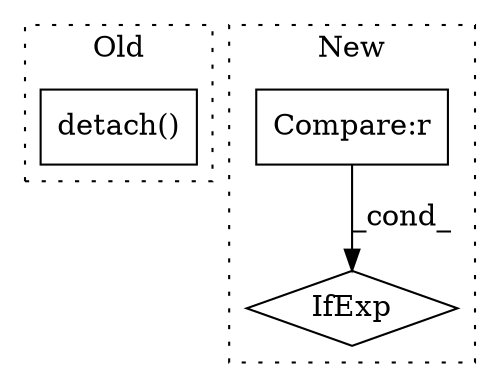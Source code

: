 digraph G {
subgraph cluster0 {
1 [label="detach()" a="75" s="5563" l="15" shape="box"];
label = "Old";
style="dotted";
}
subgraph cluster1 {
2 [label="IfExp" a="51" s="5642,5664" l="4,6" shape="diamond"];
3 [label="Compare:r" a="40" s="5646" l="18" shape="box"];
label = "New";
style="dotted";
}
3 -> 2 [label="_cond_"];
}